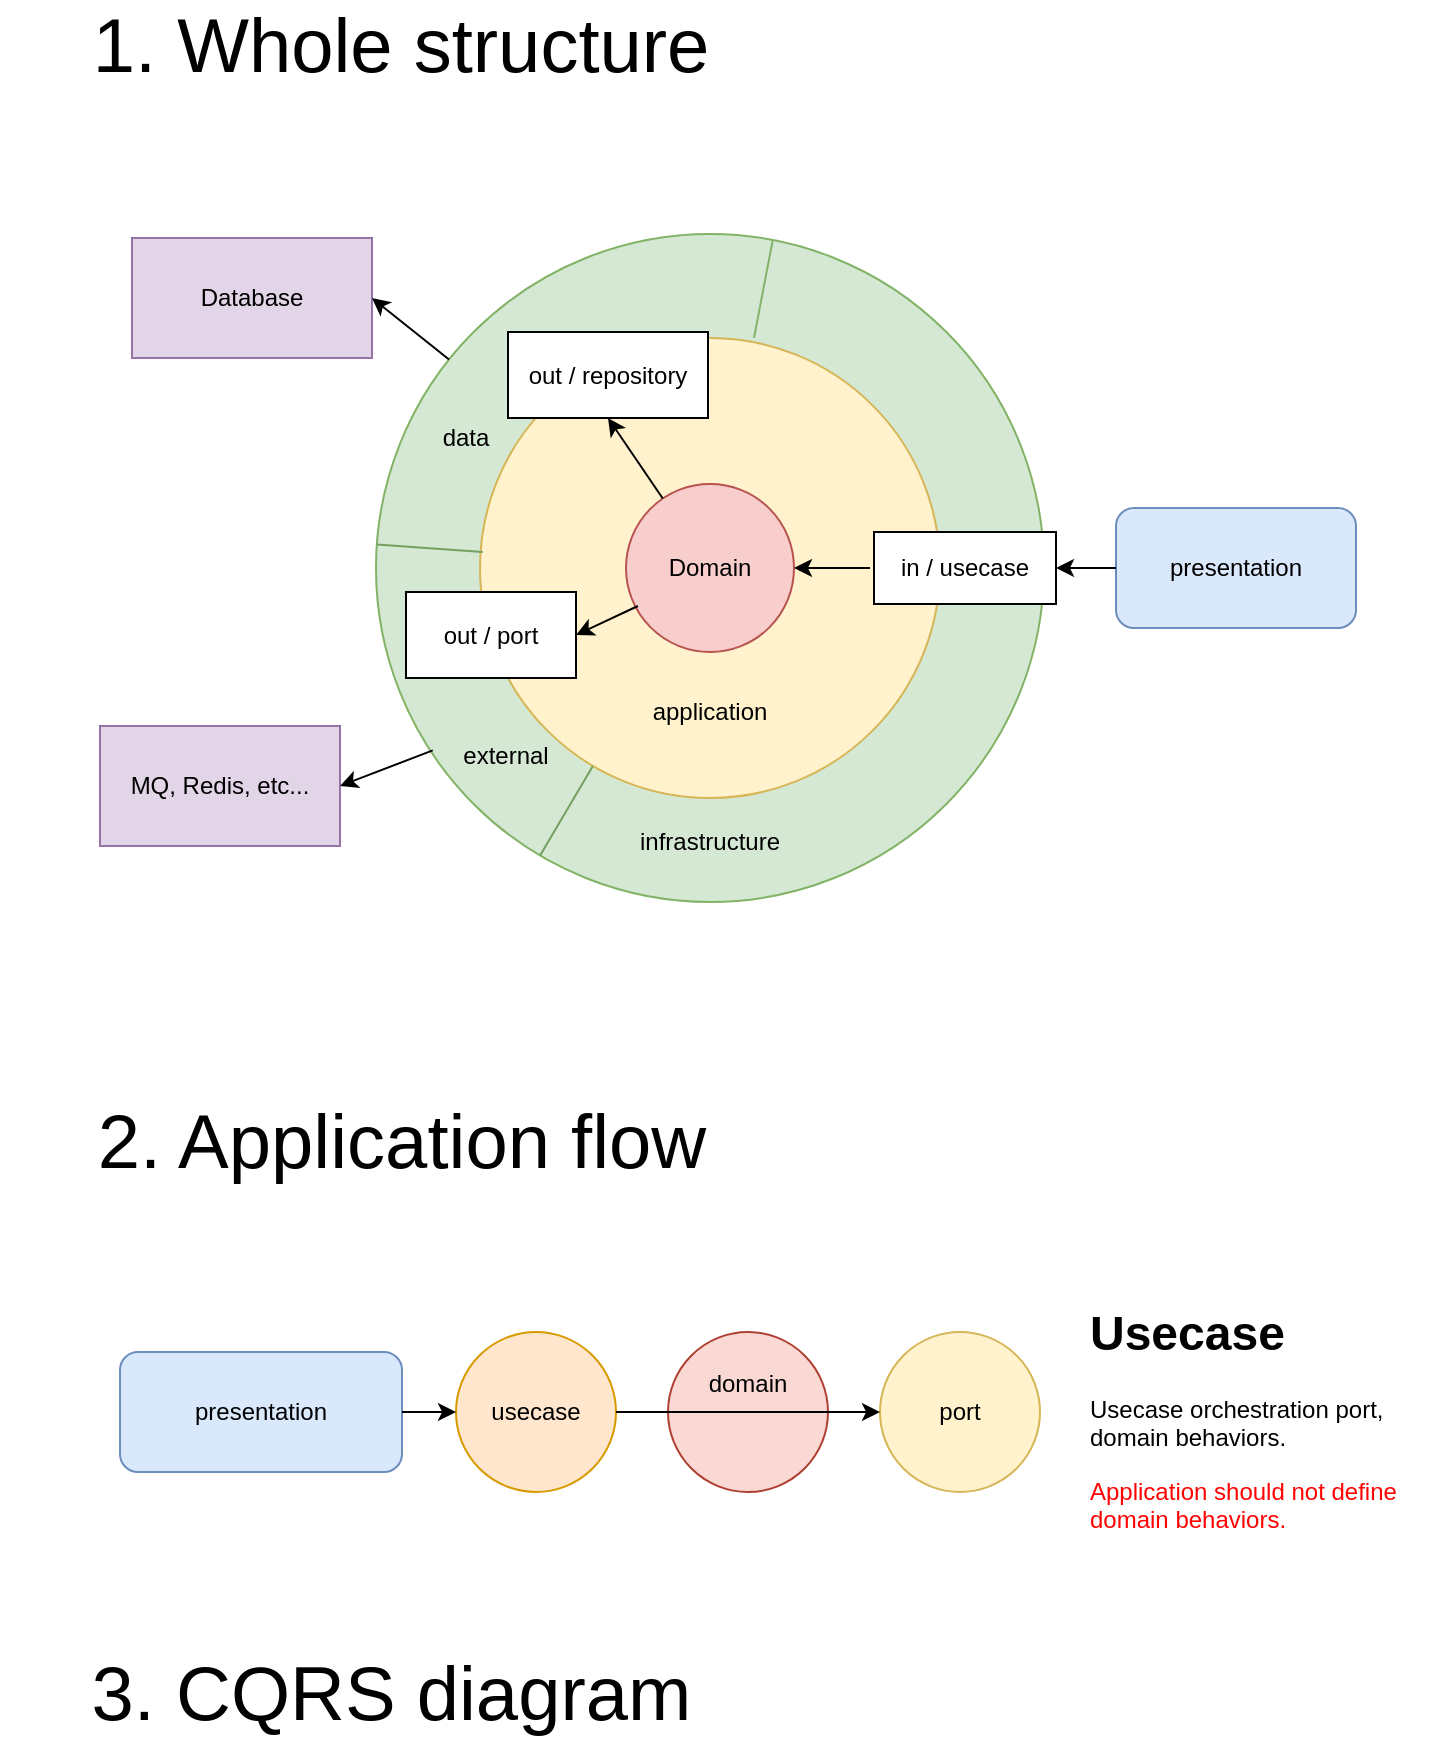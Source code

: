 <mxfile border="50" scale="3" compressed="false" locked="false" version="28.1.2">
  <diagram name="Blank" id="YmL12bMKpDGza6XwsDPr">
    <mxGraphModel dx="983" dy="912" grid="0" gridSize="10" guides="1" tooltips="1" connect="1" arrows="1" fold="1" page="0" pageScale="1" pageWidth="827" pageHeight="1169" background="none" math="1" shadow="0">
      <root>
        <mxCell id="X5NqExCQtvZxIxQ7pmgY-0" />
        <mxCell id="1" parent="X5NqExCQtvZxIxQ7pmgY-0" />
        <mxCell id="OlqHOeAXy3FRhEp2WzW1-1" value="&lt;div&gt;&lt;br&gt;&lt;/div&gt;&lt;div&gt;&lt;br&gt;&lt;/div&gt;&lt;div&gt;&lt;br&gt;&lt;/div&gt;&lt;div&gt;&lt;br&gt;&lt;/div&gt;&lt;div&gt;&lt;br&gt;&lt;/div&gt;&lt;div&gt;&lt;br&gt;&lt;/div&gt;&lt;div&gt;&lt;br&gt;&lt;/div&gt;&lt;div&gt;&lt;br&gt;&lt;/div&gt;&lt;div&gt;&lt;br&gt;&lt;/div&gt;&lt;div&gt;&lt;br&gt;&lt;/div&gt;&lt;div&gt;&lt;br&gt;&lt;br&gt;&lt;br&gt;&lt;br&gt;&lt;br&gt;&lt;br&gt;&lt;br&gt;&lt;br&gt;&lt;br&gt;infrastructure&lt;/div&gt;" style="ellipse;whiteSpace=wrap;html=1;aspect=fixed;fillColor=#d5e8d4;strokeColor=#82b366;" vertex="1" parent="1">
          <mxGeometry x="205" y="45" width="334" height="334" as="geometry" />
        </mxCell>
        <mxCell id="OlqHOeAXy3FRhEp2WzW1-3" value="&lt;br&gt;&lt;br&gt;&lt;br&gt;&lt;br&gt;&lt;br&gt;&lt;br&gt;&lt;br&gt;&lt;br&gt;&lt;br&gt;&lt;br&gt;application" style="ellipse;whiteSpace=wrap;html=1;aspect=fixed;fillColor=#fff2cc;strokeColor=#d6b656;" vertex="1" parent="1">
          <mxGeometry x="257" y="97" width="230" height="230" as="geometry" />
        </mxCell>
        <mxCell id="OlqHOeAXy3FRhEp2WzW1-2" value="Domain" style="ellipse;whiteSpace=wrap;html=1;aspect=fixed;fillColor=#f8cecc;strokeColor=#b85450;" vertex="1" parent="1">
          <mxGeometry x="330" y="170" width="84" height="84" as="geometry" />
        </mxCell>
        <mxCell id="OlqHOeAXy3FRhEp2WzW1-4" value="in / usecase" style="rounded=0;whiteSpace=wrap;html=1;" vertex="1" parent="1">
          <mxGeometry x="454" y="194" width="91" height="36" as="geometry" />
        </mxCell>
        <mxCell id="OlqHOeAXy3FRhEp2WzW1-5" value="out / repository" style="rounded=0;whiteSpace=wrap;html=1;" vertex="1" parent="1">
          <mxGeometry x="271" y="94" width="100" height="43" as="geometry" />
        </mxCell>
        <mxCell id="OlqHOeAXy3FRhEp2WzW1-6" value="out / port" style="rounded=0;whiteSpace=wrap;html=1;" vertex="1" parent="1">
          <mxGeometry x="220" y="224" width="85" height="43" as="geometry" />
        </mxCell>
        <mxCell id="OlqHOeAXy3FRhEp2WzW1-7" value="" style="endArrow=none;html=1;rounded=0;fillColor=#d5e8d4;strokeColor=#749F5C;entryX=0.245;entryY=0.931;entryDx=0;entryDy=0;entryPerimeter=0;" edge="1" parent="1" source="OlqHOeAXy3FRhEp2WzW1-1" target="OlqHOeAXy3FRhEp2WzW1-3">
          <mxGeometry width="50" height="50" relative="1" as="geometry">
            <mxPoint x="215" y="395.03" as="sourcePoint" />
            <mxPoint x="286" y="346" as="targetPoint" />
          </mxGeometry>
        </mxCell>
        <mxCell id="OlqHOeAXy3FRhEp2WzW1-8" value="" style="endArrow=none;html=1;rounded=0;entryX=0.006;entryY=0.465;entryDx=0;entryDy=0;entryPerimeter=0;fillColor=#d5e8d4;strokeColor=#749F5C;" edge="1" parent="1" source="OlqHOeAXy3FRhEp2WzW1-1" target="OlqHOeAXy3FRhEp2WzW1-3">
          <mxGeometry width="50" height="50" relative="1" as="geometry">
            <mxPoint x="140" y="151" as="sourcePoint" />
            <mxPoint x="190" y="101" as="targetPoint" />
          </mxGeometry>
        </mxCell>
        <mxCell id="OlqHOeAXy3FRhEp2WzW1-9" value="" style="endArrow=none;html=1;rounded=0;fillColor=#d5e8d4;strokeColor=#82b366;" edge="1" parent="1" target="OlqHOeAXy3FRhEp2WzW1-1">
          <mxGeometry width="50" height="50" relative="1" as="geometry">
            <mxPoint x="394" y="97" as="sourcePoint" />
            <mxPoint x="447" y="9" as="targetPoint" />
          </mxGeometry>
        </mxCell>
        <mxCell id="OlqHOeAXy3FRhEp2WzW1-10" value="data" style="text;html=1;align=center;verticalAlign=middle;whiteSpace=wrap;rounded=0;" vertex="1" parent="1">
          <mxGeometry x="220" y="132" width="60" height="30" as="geometry" />
        </mxCell>
        <mxCell id="OlqHOeAXy3FRhEp2WzW1-11" value="external" style="text;html=1;align=center;verticalAlign=middle;whiteSpace=wrap;rounded=0;" vertex="1" parent="1">
          <mxGeometry x="240" y="291" width="60" height="30" as="geometry" />
        </mxCell>
        <mxCell id="OlqHOeAXy3FRhEp2WzW1-14" value="presentation" style="rounded=1;whiteSpace=wrap;html=1;fillColor=#dae8fc;strokeColor=#6c8ebf;" vertex="1" parent="1">
          <mxGeometry x="575" y="182" width="120" height="60" as="geometry" />
        </mxCell>
        <mxCell id="OlqHOeAXy3FRhEp2WzW1-16" value="Database" style="rounded=0;whiteSpace=wrap;html=1;fillColor=#e1d5e7;strokeColor=#9673a6;" vertex="1" parent="1">
          <mxGeometry x="83" y="47" width="120" height="60" as="geometry" />
        </mxCell>
        <mxCell id="OlqHOeAXy3FRhEp2WzW1-17" value="MQ, Redis, etc..." style="rounded=0;whiteSpace=wrap;html=1;fillColor=#e1d5e7;strokeColor=#9673a6;" vertex="1" parent="1">
          <mxGeometry x="67" y="291" width="120" height="60" as="geometry" />
        </mxCell>
        <mxCell id="OlqHOeAXy3FRhEp2WzW1-21" value="" style="endArrow=classic;html=1;rounded=0;entryX=1;entryY=0.5;entryDx=0;entryDy=0;exitX=0;exitY=0.5;exitDx=0;exitDy=0;" edge="1" parent="1" source="OlqHOeAXy3FRhEp2WzW1-14" target="OlqHOeAXy3FRhEp2WzW1-4">
          <mxGeometry width="50" height="50" relative="1" as="geometry">
            <mxPoint x="630" y="220" as="sourcePoint" />
            <mxPoint x="680" y="170" as="targetPoint" />
          </mxGeometry>
        </mxCell>
        <mxCell id="OlqHOeAXy3FRhEp2WzW1-22" value="" style="endArrow=classic;html=1;rounded=0;" edge="1" parent="1" target="OlqHOeAXy3FRhEp2WzW1-2">
          <mxGeometry width="50" height="50" relative="1" as="geometry">
            <mxPoint x="452" y="212" as="sourcePoint" />
            <mxPoint x="530" y="162" as="targetPoint" />
          </mxGeometry>
        </mxCell>
        <mxCell id="OlqHOeAXy3FRhEp2WzW1-23" value="" style="endArrow=classic;html=1;rounded=0;entryX=1;entryY=0.5;entryDx=0;entryDy=0;exitX=0.071;exitY=0.726;exitDx=0;exitDy=0;exitPerimeter=0;" edge="1" parent="1" source="OlqHOeAXy3FRhEp2WzW1-2" target="OlqHOeAXy3FRhEp2WzW1-6">
          <mxGeometry width="50" height="50" relative="1" as="geometry">
            <mxPoint x="336" y="230" as="sourcePoint" />
            <mxPoint x="386" y="180" as="targetPoint" />
          </mxGeometry>
        </mxCell>
        <mxCell id="OlqHOeAXy3FRhEp2WzW1-24" value="" style="endArrow=classic;html=1;rounded=0;entryX=0.5;entryY=1;entryDx=0;entryDy=0;" edge="1" parent="1" source="OlqHOeAXy3FRhEp2WzW1-2" target="OlqHOeAXy3FRhEp2WzW1-5">
          <mxGeometry width="50" height="50" relative="1" as="geometry">
            <mxPoint x="384.08" y="167.35" as="sourcePoint" />
            <mxPoint x="319.0" y="133.002" as="targetPoint" />
          </mxGeometry>
        </mxCell>
        <mxCell id="OlqHOeAXy3FRhEp2WzW1-25" value="" style="endArrow=classic;html=1;rounded=0;entryX=1;entryY=0.5;entryDx=0;entryDy=0;exitX=0.085;exitY=0.773;exitDx=0;exitDy=0;exitPerimeter=0;" edge="1" parent="1" source="OlqHOeAXy3FRhEp2WzW1-1" target="OlqHOeAXy3FRhEp2WzW1-17">
          <mxGeometry width="50" height="50" relative="1" as="geometry">
            <mxPoint x="169" y="345" as="sourcePoint" />
            <mxPoint x="219" y="295" as="targetPoint" />
          </mxGeometry>
        </mxCell>
        <mxCell id="OlqHOeAXy3FRhEp2WzW1-26" value="" style="endArrow=classic;html=1;rounded=0;entryX=1;entryY=0.5;entryDx=0;entryDy=0;" edge="1" parent="1" source="OlqHOeAXy3FRhEp2WzW1-1" target="OlqHOeAXy3FRhEp2WzW1-16">
          <mxGeometry width="50" height="50" relative="1" as="geometry">
            <mxPoint x="180" y="64" as="sourcePoint" />
            <mxPoint x="230" y="14" as="targetPoint" />
          </mxGeometry>
        </mxCell>
        <mxCell id="OlqHOeAXy3FRhEp2WzW1-27" value="&lt;span style=&quot;font-size: 38px;&quot;&gt;1. Whole structure&lt;/span&gt;" style="text;html=1;align=center;verticalAlign=middle;whiteSpace=wrap;rounded=0;strokeWidth=5;" vertex="1" parent="1">
          <mxGeometry x="39" y="-64" width="357" height="30" as="geometry" />
        </mxCell>
        <mxCell id="OlqHOeAXy3FRhEp2WzW1-28" value="&lt;span style=&quot;font-size: 38px;&quot;&gt;2. Application flow&lt;/span&gt;" style="text;html=1;align=center;verticalAlign=middle;whiteSpace=wrap;rounded=0;strokeWidth=5;" vertex="1" parent="1">
          <mxGeometry x="17.5" y="484" width="400" height="30" as="geometry" />
        </mxCell>
        <mxCell id="OlqHOeAXy3FRhEp2WzW1-29" value="presentation" style="rounded=1;whiteSpace=wrap;html=1;fillColor=#dae8fc;strokeColor=#6c8ebf;" vertex="1" parent="1">
          <mxGeometry x="77" y="604" width="141" height="60" as="geometry" />
        </mxCell>
        <mxCell id="OlqHOeAXy3FRhEp2WzW1-31" value="port" style="ellipse;whiteSpace=wrap;html=1;aspect=fixed;fillColor=#fff2cc;strokeColor=#d6b656;" vertex="1" parent="1">
          <mxGeometry x="457" y="594" width="80" height="80" as="geometry" />
        </mxCell>
        <mxCell id="OlqHOeAXy3FRhEp2WzW1-32" value="usecase" style="ellipse;whiteSpace=wrap;html=1;aspect=fixed;fillColor=#ffe6cc;strokeColor=#d79b00;" vertex="1" parent="1">
          <mxGeometry x="245" y="594" width="80" height="80" as="geometry" />
        </mxCell>
        <mxCell id="OlqHOeAXy3FRhEp2WzW1-39" value="domain&lt;div&gt;&lt;br&gt;&lt;/div&gt;&lt;div&gt;&lt;br&gt;&lt;/div&gt;" style="ellipse;whiteSpace=wrap;html=1;aspect=fixed;fillColor=#fad9d5;strokeColor=#ae4132;" vertex="1" parent="1">
          <mxGeometry x="351" y="594" width="80" height="80" as="geometry" />
        </mxCell>
        <mxCell id="OlqHOeAXy3FRhEp2WzW1-40" value="" style="endArrow=classic;html=1;rounded=0;entryX=0;entryY=0.5;entryDx=0;entryDy=0;exitX=1;exitY=0.5;exitDx=0;exitDy=0;" edge="1" parent="1" source="OlqHOeAXy3FRhEp2WzW1-29" target="OlqHOeAXy3FRhEp2WzW1-32">
          <mxGeometry width="50" height="50" relative="1" as="geometry">
            <mxPoint x="218" y="639" as="sourcePoint" />
            <mxPoint x="268" y="589" as="targetPoint" />
          </mxGeometry>
        </mxCell>
        <mxCell id="OlqHOeAXy3FRhEp2WzW1-44" value="" style="endArrow=classic;html=1;rounded=0;exitX=1;exitY=0.5;exitDx=0;exitDy=0;entryX=0;entryY=0.5;entryDx=0;entryDy=0;" edge="1" parent="1" source="OlqHOeAXy3FRhEp2WzW1-32" target="OlqHOeAXy3FRhEp2WzW1-31">
          <mxGeometry width="50" height="50" relative="1" as="geometry">
            <mxPoint x="329" y="673" as="sourcePoint" />
            <mxPoint x="379" y="623" as="targetPoint" />
          </mxGeometry>
        </mxCell>
        <mxCell id="OlqHOeAXy3FRhEp2WzW1-45" value="&lt;span style=&quot;font-size: 38px;&quot;&gt;3. CQRS diagram&amp;nbsp;&lt;/span&gt;" style="text;html=1;align=center;verticalAlign=middle;whiteSpace=wrap;rounded=0;strokeWidth=5;" vertex="1" parent="1">
          <mxGeometry x="17.5" y="756" width="400" height="38" as="geometry" />
        </mxCell>
        <mxCell id="OlqHOeAXy3FRhEp2WzW1-46" value="&lt;h1 style=&quot;margin-top: 0px;&quot;&gt;Usecase&lt;/h1&gt;&lt;p&gt;Usecase orchestration port, domain behaviors.&lt;/p&gt;&lt;p&gt;&lt;font style=&quot;color: rgb(255, 3, 3);&quot;&gt;Application should not define domain behaviors.&lt;/font&gt;&lt;br&gt;&lt;/p&gt;" style="text;html=1;whiteSpace=wrap;overflow=hidden;rounded=0;" vertex="1" parent="1">
          <mxGeometry x="560" y="574" width="180" height="120" as="geometry" />
        </mxCell>
      </root>
    </mxGraphModel>
  </diagram>
</mxfile>
